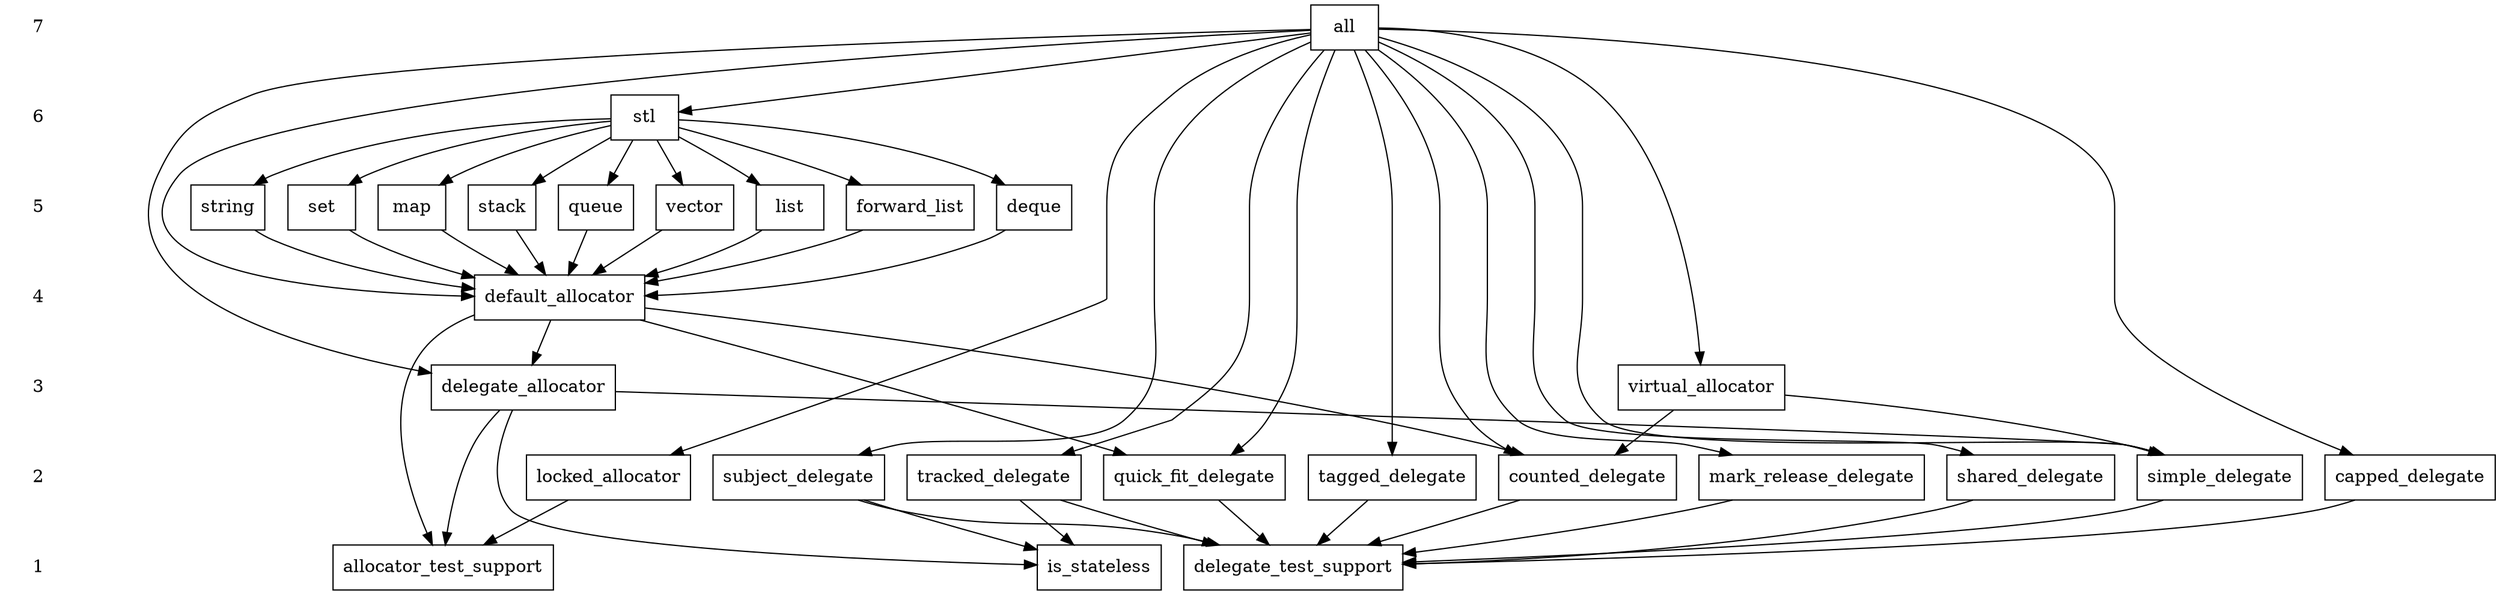 digraph Levels {
    compound=true;
    fontsize=12;
    node [shape=box];
    style=invis;

    subgraph cluster_legend {
        edge [style=invis];
        node [shape=none];

        7 -> 6 -> 5 -> 4 -> 3 -> 2 -> 1;
    }

    subgraph cluster_level7 {
        rank=same;
        all;
    }

    subgraph cluster_level6 {
        rank=same;
        stl;
    }

    subgraph cluster_level5 {
        rank=same;
        string; deque; forward_list; list; vector; queue; stack; map; set;
    }

    subgraph cluster_level4 {
        rank=same;
        default_allocator;
    }

    subgraph cluster_level3 {
        rank=same;
        delegate_allocator;
        virtual_allocator;
    }

    subgraph cluster_level2 {
        rank=same;
        capped_delegate;
        counted_delegate;
        locked_allocator;
        mark_release_delegate;
        quick_fit_delegate;
        shared_delegate;
        simple_delegate;
        subject_delegate;
        tagged_delegate;
        tracked_delegate;
    }

    subgraph cluster_level1 {
        rank=same;
        allocator_test_support;
        delegate_test_support;
        is_stateless;
    }

    {rank=same; 7; all; }
    {rank=same; 6; stl; }
    {rank=same; 5; string; }
    {rank=same; 4; default_allocator; }
    {rank=same; 3; delegate_allocator; }
    {rank=same; 2; capped_delegate; }
    {rank=same; 1; allocator_test_support; }

    /*************************************************************************
     *                           Dependencies                                *
     *************************************************************************/

    /**************************** Components *********************************/

    /* Level 7 */
    all -> stl;
    all -> capped_delegate;
    all -> counted_delegate;
    all -> default_allocator;
    all -> delegate_allocator;
    all -> locked_allocator;
    all -> mark_release_delegate;
    all -> quick_fit_delegate;
    all -> shared_delegate;
    all -> simple_delegate;
    all -> subject_delegate;
    all -> tagged_delegate;
    all -> tracked_delegate;
    all -> virtual_allocator;

    /* Level 6 */
    stl -> string;
    stl -> deque;
    stl -> forward_list;
    stl -> list;
    stl -> vector;
    stl -> queue;
    stl -> stack;
    stl -> map;
    stl -> set;

    /* Level 5 */
    string           -> default_allocator;
    deque            -> default_allocator;
    forward_list     -> default_allocator;
    list             -> default_allocator;
    vector           -> default_allocator;
    queue            -> default_allocator;
    stack            -> default_allocator;
    map              -> default_allocator;
    set              -> default_allocator;

    /* Level 4 */
    default_allocator       -> allocator_test_support;
    default_allocator       -> counted_delegate;
    default_allocator       -> quick_fit_delegate;
    default_allocator       -> delegate_allocator;

    /* Level 3 */
    delegate_allocator      -> allocator_test_support;
    delegate_allocator      -> is_stateless;
    delegate_allocator      -> simple_delegate;         /* for test */
    virtual_allocator       -> simple_delegate;         /* for test */
    virtual_allocator       -> counted_delegate;        /* for test */

    /* Level 2 */
    simple_delegate         -> delegate_test_support;
    quick_fit_delegate      -> delegate_test_support;
    mark_release_delegate   -> delegate_test_support;
    counted_delegate        -> delegate_test_support;
    capped_delegate         -> delegate_test_support;
    shared_delegate         -> delegate_test_support;
    tagged_delegate         -> delegate_test_support;
    locked_allocator        -> allocator_test_support;
    subject_delegate        -> delegate_test_support;
    subject_delegate        -> is_stateless;
    tracked_delegate        -> delegate_test_support;
    tracked_delegate        -> is_stateless;

    /* Level 1 */
    allocator_test_support;
    delegate_test_support;
    is_stateless;

//  /* Level 0 */
//  scoped_allocator;   /* provided by standard */
//
//  /***************************** Concepts **********************************/
//
//  /* Level 2 */
//  DelegateDecorator       -> Delegate;
//
//  /* Level 1 */
//  AllocatorAdaptor        -> Allocator;
//  Delegate                -> Allocator;
//
//  /* Level 0 */
//  Allocator;          /* provided by standard */
}
